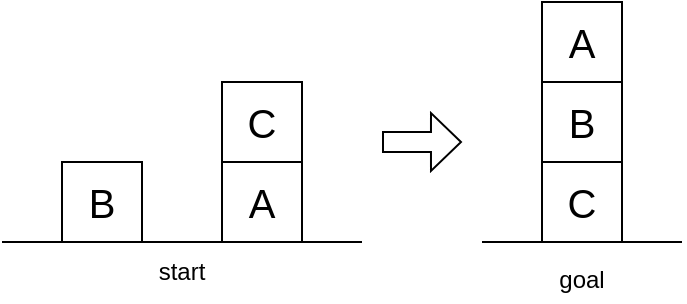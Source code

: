 <mxfile version="17.2.1" type="device"><diagram id="r8ogiY8uB4qGxXzg6cRb" name="Page-1"><mxGraphModel dx="521" dy="434" grid="1" gridSize="10" guides="1" tooltips="1" connect="1" arrows="1" fold="1" page="1" pageScale="1" pageWidth="400" pageHeight="200" math="0" shadow="0"><root><mxCell id="0"/><mxCell id="1" parent="0"/><mxCell id="Cyops-_B1zUC9Qu3noZl-1" value="" style="endArrow=none;html=1;rounded=0;" parent="1" edge="1"><mxGeometry width="50" height="50" relative="1" as="geometry"><mxPoint x="10" y="160" as="sourcePoint"/><mxPoint x="190" y="160" as="targetPoint"/></mxGeometry></mxCell><mxCell id="Cyops-_B1zUC9Qu3noZl-9" value="start" style="text;html=1;strokeColor=none;fillColor=none;align=center;verticalAlign=middle;whiteSpace=wrap;rounded=0;" parent="1" vertex="1"><mxGeometry x="80" y="160" width="40" height="30" as="geometry"/></mxCell><mxCell id="Cyops-_B1zUC9Qu3noZl-11" value="&lt;font style=&quot;font-size: 12px&quot;&gt;goal&lt;/font&gt;" style="text;html=1;strokeColor=none;fillColor=none;align=center;verticalAlign=middle;whiteSpace=wrap;rounded=0;fontSize=20;" parent="1" vertex="1"><mxGeometry x="280" y="160" width="40" height="30" as="geometry"/></mxCell><mxCell id="Cyops-_B1zUC9Qu3noZl-19" value="" style="group" parent="1" vertex="1" connectable="0"><mxGeometry x="120" y="120" width="40" height="40" as="geometry"/></mxCell><mxCell id="Cyops-_B1zUC9Qu3noZl-20" value="" style="whiteSpace=wrap;html=1;aspect=fixed;" parent="Cyops-_B1zUC9Qu3noZl-19" vertex="1"><mxGeometry width="40" height="40" as="geometry"/></mxCell><mxCell id="Cyops-_B1zUC9Qu3noZl-21" value="&lt;font style=&quot;font-size: 20px&quot;&gt;A&lt;/font&gt;" style="text;html=1;strokeColor=none;fillColor=none;align=center;verticalAlign=middle;whiteSpace=wrap;rounded=0;" parent="Cyops-_B1zUC9Qu3noZl-19" vertex="1"><mxGeometry width="40" height="40" as="geometry"/></mxCell><mxCell id="Cyops-_B1zUC9Qu3noZl-22" value="" style="group" parent="1" vertex="1" connectable="0"><mxGeometry x="40" y="120" width="40" height="40" as="geometry"/></mxCell><mxCell id="Cyops-_B1zUC9Qu3noZl-23" value="" style="whiteSpace=wrap;html=1;aspect=fixed;" parent="Cyops-_B1zUC9Qu3noZl-22" vertex="1"><mxGeometry width="40" height="40" as="geometry"/></mxCell><mxCell id="Cyops-_B1zUC9Qu3noZl-24" value="&lt;font style=&quot;font-size: 20px&quot;&gt;B&lt;/font&gt;" style="text;html=1;strokeColor=none;fillColor=none;align=center;verticalAlign=middle;whiteSpace=wrap;rounded=0;" parent="Cyops-_B1zUC9Qu3noZl-22" vertex="1"><mxGeometry width="40" height="40" as="geometry"/></mxCell><mxCell id="KfjjlJhlWMhC8X2m5rmi-1" value="" style="group;shadow=0;" parent="1" vertex="1" connectable="0"><mxGeometry x="280" y="80" width="40" height="40" as="geometry"/></mxCell><mxCell id="KfjjlJhlWMhC8X2m5rmi-2" value="" style="whiteSpace=wrap;html=1;aspect=fixed;" parent="KfjjlJhlWMhC8X2m5rmi-1" vertex="1"><mxGeometry width="40" height="40" as="geometry"/></mxCell><mxCell id="KfjjlJhlWMhC8X2m5rmi-3" value="&lt;font style=&quot;font-size: 20px&quot;&gt;B&lt;/font&gt;" style="text;html=1;strokeColor=none;fillColor=none;align=center;verticalAlign=middle;whiteSpace=wrap;rounded=0;" parent="KfjjlJhlWMhC8X2m5rmi-1" vertex="1"><mxGeometry width="40" height="40" as="geometry"/></mxCell><mxCell id="KfjjlJhlWMhC8X2m5rmi-4" value="" style="group" parent="1" vertex="1" connectable="0"><mxGeometry x="280" y="120" width="40" height="40" as="geometry"/></mxCell><mxCell id="KfjjlJhlWMhC8X2m5rmi-5" value="" style="whiteSpace=wrap;html=1;aspect=fixed;" parent="KfjjlJhlWMhC8X2m5rmi-4" vertex="1"><mxGeometry width="40" height="40" as="geometry"/></mxCell><mxCell id="KfjjlJhlWMhC8X2m5rmi-6" value="&lt;font style=&quot;font-size: 20px&quot;&gt;C&lt;/font&gt;" style="text;html=1;strokeColor=none;fillColor=none;align=center;verticalAlign=middle;whiteSpace=wrap;rounded=0;" parent="KfjjlJhlWMhC8X2m5rmi-4" vertex="1"><mxGeometry width="40" height="40" as="geometry"/></mxCell><mxCell id="KfjjlJhlWMhC8X2m5rmi-7" value="" style="endArrow=none;html=1;rounded=0;" parent="1" edge="1"><mxGeometry width="50" height="50" relative="1" as="geometry"><mxPoint x="250" y="160" as="sourcePoint"/><mxPoint x="350" y="160" as="targetPoint"/></mxGeometry></mxCell><mxCell id="KfjjlJhlWMhC8X2m5rmi-9" value="" style="shape=flexArrow;endArrow=classic;html=1;rounded=0;strokeColor=default;endWidth=18;endSize=4.67;" parent="1" edge="1"><mxGeometry width="50" height="50" relative="1" as="geometry"><mxPoint x="200" y="110" as="sourcePoint"/><mxPoint x="240" y="110" as="targetPoint"/></mxGeometry></mxCell><mxCell id="48Dgt7q4sQmIvK9ChEaY-1" value="" style="group" parent="1" vertex="1" connectable="0"><mxGeometry x="120" y="80" width="40" height="40" as="geometry"/></mxCell><mxCell id="48Dgt7q4sQmIvK9ChEaY-2" value="" style="whiteSpace=wrap;html=1;aspect=fixed;" parent="48Dgt7q4sQmIvK9ChEaY-1" vertex="1"><mxGeometry width="40" height="40" as="geometry"/></mxCell><mxCell id="48Dgt7q4sQmIvK9ChEaY-3" value="&lt;font style=&quot;font-size: 20px&quot;&gt;C&lt;/font&gt;" style="text;html=1;strokeColor=none;fillColor=none;align=center;verticalAlign=middle;whiteSpace=wrap;rounded=0;" parent="48Dgt7q4sQmIvK9ChEaY-1" vertex="1"><mxGeometry width="40" height="40" as="geometry"/></mxCell><mxCell id="48Dgt7q4sQmIvK9ChEaY-4" value="" style="group;shadow=0;" parent="1" vertex="1" connectable="0"><mxGeometry x="280" y="40" width="40" height="40" as="geometry"/></mxCell><mxCell id="48Dgt7q4sQmIvK9ChEaY-5" value="" style="whiteSpace=wrap;html=1;aspect=fixed;" parent="48Dgt7q4sQmIvK9ChEaY-4" vertex="1"><mxGeometry width="40" height="40" as="geometry"/></mxCell><mxCell id="48Dgt7q4sQmIvK9ChEaY-6" value="&lt;font style=&quot;font-size: 20px&quot;&gt;A&lt;/font&gt;" style="text;html=1;strokeColor=none;fillColor=none;align=center;verticalAlign=middle;whiteSpace=wrap;rounded=0;" parent="48Dgt7q4sQmIvK9ChEaY-4" vertex="1"><mxGeometry width="40" height="40" as="geometry"/></mxCell></root></mxGraphModel></diagram></mxfile>